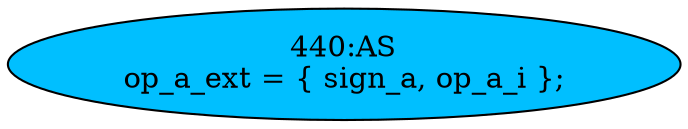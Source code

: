 strict digraph "" {
	node [label="\N"];
	"440:AS"	 [ast="<pyverilog.vparser.ast.Assign object at 0x7f65ee970a90>",
		def_var="['op_a_ext']",
		fillcolor=deepskyblue,
		label="440:AS
op_a_ext = { sign_a, op_a_i };",
		statements="[]",
		style=filled,
		typ=Assign,
		use_var="['sign_a', 'op_a_i']"];
}
